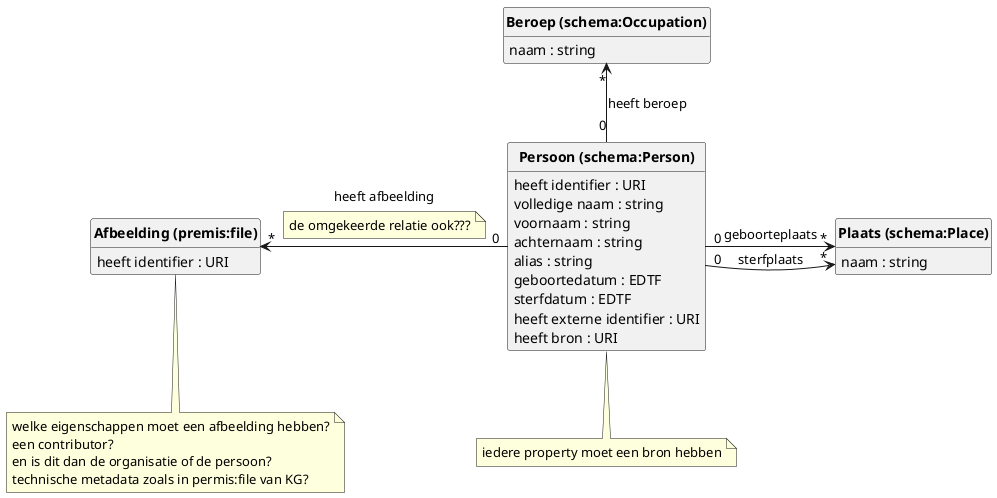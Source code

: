 @startuml
class "<b>Persoon (schema:Person)</b>" {
    heeft identifier : URI
    volledige naam : string
    voornaam : string
    achternaam : string
    alias : string
    geboortedatum : EDTF
    sterfdatum : EDTF
    heeft externe identifier : URI
    heeft bron : URI

}

class "<b>Plaats (schema:Place)</b>" {
    naam : string
}

class "<b>Beroep (schema:Occupation)</b>" {
    naam : string
}

class "<b>Afbeelding (premis:file)</b>" {
    heeft identifier : URI

}

"<b>Persoon (schema:Person)</b>" "0" -> "*" "<b>Plaats (schema:Place)</b>" : geboorteplaats
"<b>Persoon (schema:Person)</b>" "0" -> "*" "<b>Plaats (schema:Place)</b>" : sterfplaats
"<b>Beroep (schema:Occupation)</b>" "*" <-- "0" "<b>Persoon (schema:Person)</b>": heeft beroep
"<b>Afbeelding (premis:file)</b>" "*" <- "0" "<b>Persoon (schema:Person)</b>": heeft afbeelding
note on link: de omgekeerde relatie ook???


note bottom of "<b>Persoon (schema:Person)</b>": iedere property moet een bron hebben
note bottom of "<b>Afbeelding (premis:file)</b>"
    welke eigenschappen moet een afbeelding hebben?
    een contributor? 
    en is dit dan de organisatie of de persoon?
    technische metadata zoals in permis:file van KG?
end note

hide circle
hide methods
@enduml